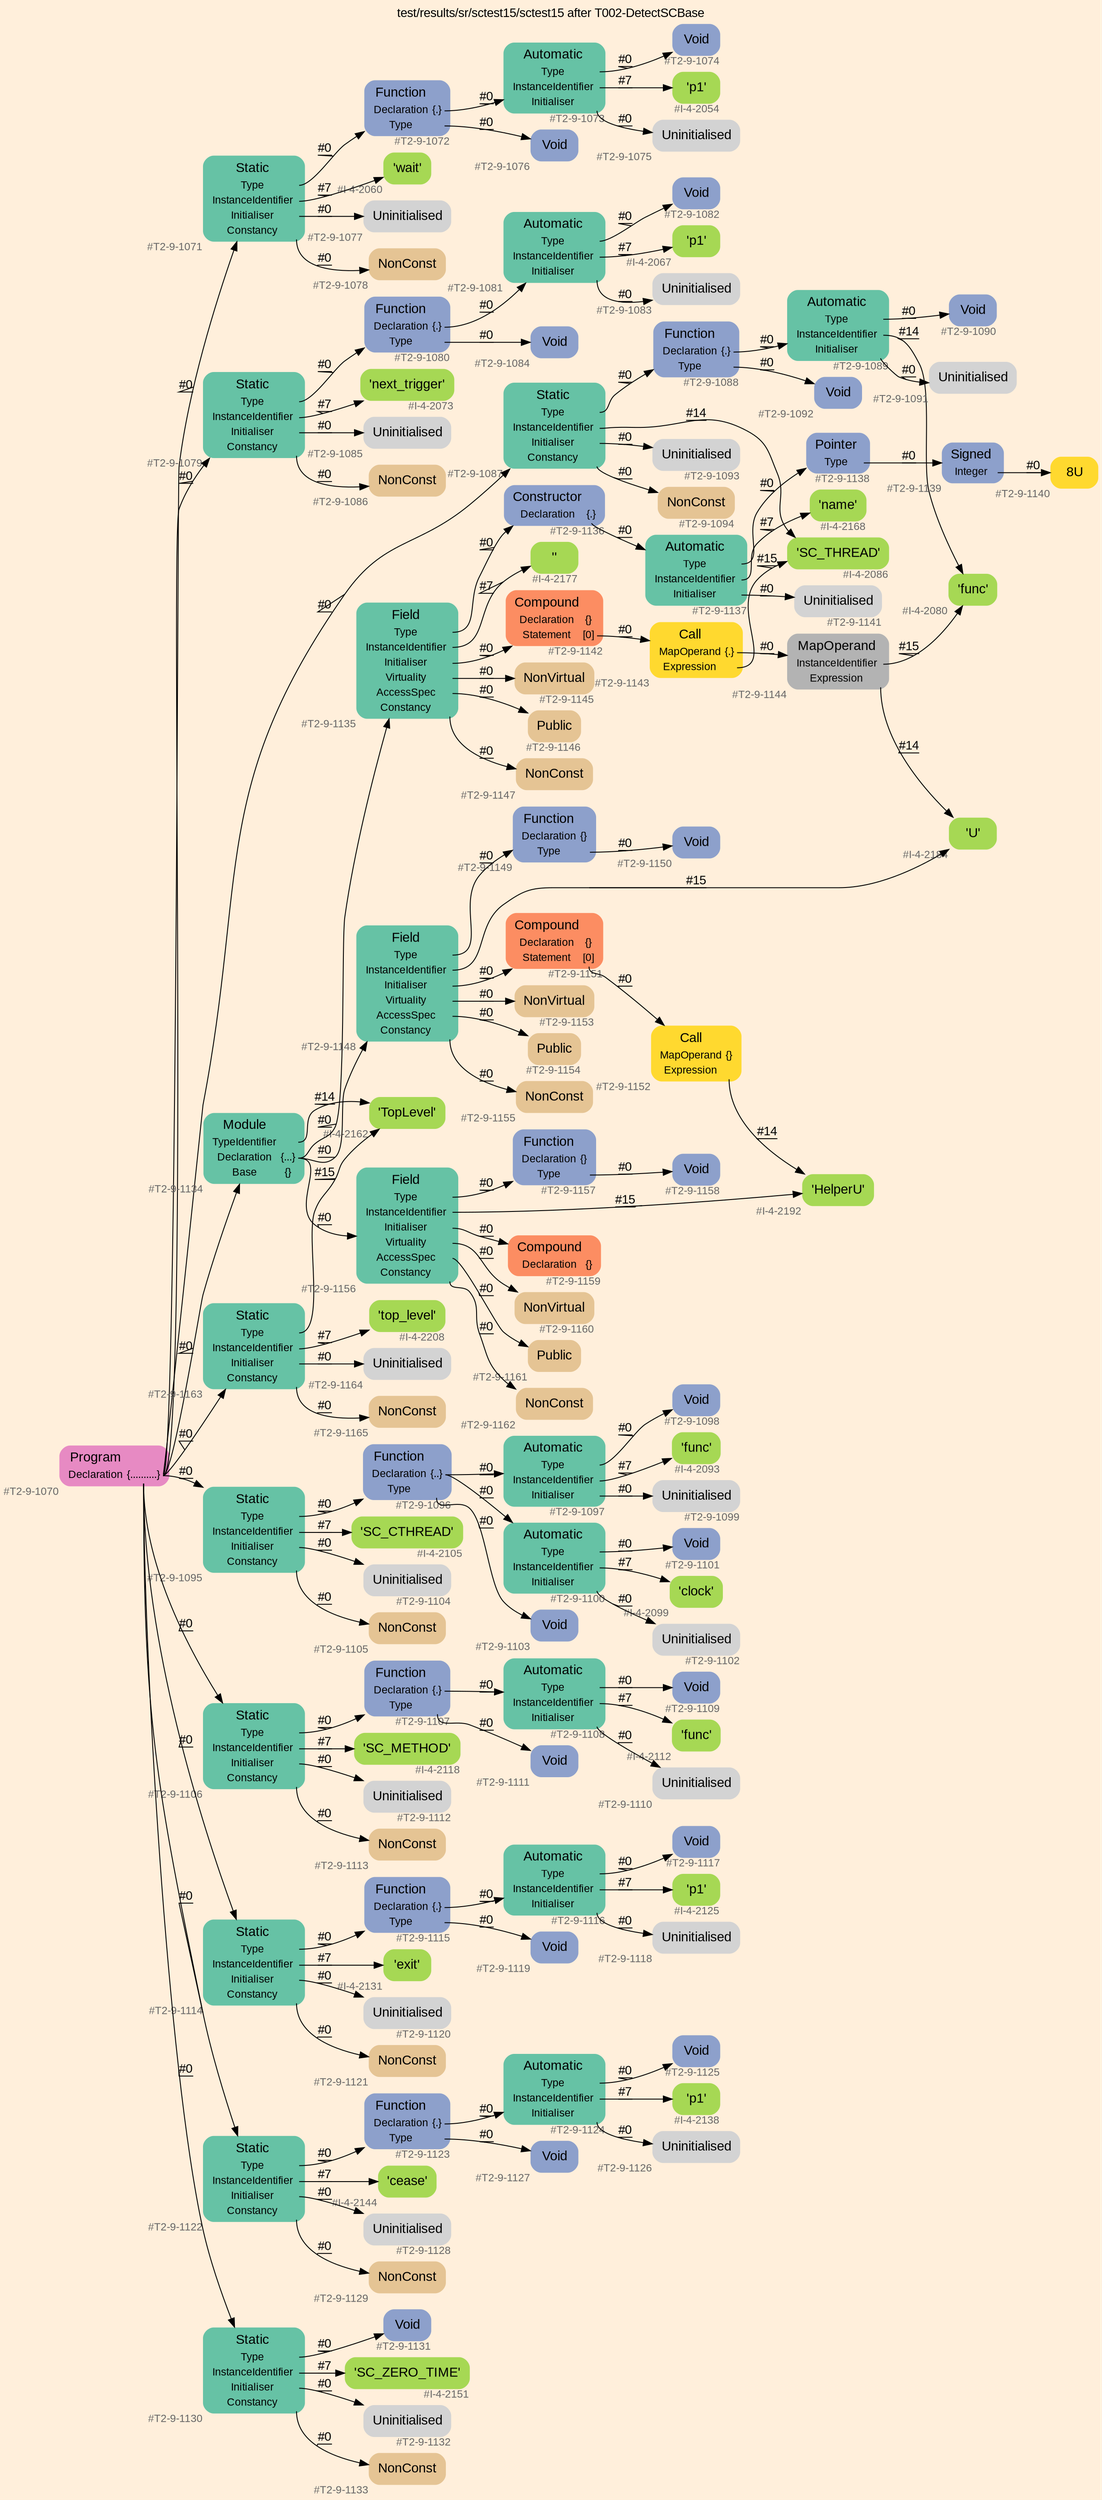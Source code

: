 digraph "test/results/sr/sctest15/sctest15 after T002-DetectSCBase" {
label = "test/results/sr/sctest15/sctest15 after T002-DetectSCBase"
labelloc = t
graph [
    rankdir = "LR"
    ranksep = 0.3
    bgcolor = antiquewhite1
    color = black
    fontcolor = black
    fontname = "Arial"
];
node [
    fontname = "Arial"
];
edge [
    fontname = "Arial"
];

// -------------------- node figure --------------------
// -------- block #T2-9-1070 ----------
"#T2-9-1070" [
    fillcolor = "/set28/4"
    xlabel = "#T2-9-1070"
    fontsize = "12"
    fontcolor = grey40
    shape = "plaintext"
    label = <<TABLE BORDER="0" CELLBORDER="0" CELLSPACING="0">
     <TR><TD><FONT COLOR="black" POINT-SIZE="15">Program</FONT></TD></TR>
     <TR><TD><FONT COLOR="black" POINT-SIZE="12">Declaration</FONT></TD><TD PORT="port0"><FONT COLOR="black" POINT-SIZE="12">{..........}</FONT></TD></TR>
    </TABLE>>
    style = "rounded,filled"
];

// -------- block #T2-9-1071 ----------
"#T2-9-1071" [
    fillcolor = "/set28/1"
    xlabel = "#T2-9-1071"
    fontsize = "12"
    fontcolor = grey40
    shape = "plaintext"
    label = <<TABLE BORDER="0" CELLBORDER="0" CELLSPACING="0">
     <TR><TD><FONT COLOR="black" POINT-SIZE="15">Static</FONT></TD></TR>
     <TR><TD><FONT COLOR="black" POINT-SIZE="12">Type</FONT></TD><TD PORT="port0"></TD></TR>
     <TR><TD><FONT COLOR="black" POINT-SIZE="12">InstanceIdentifier</FONT></TD><TD PORT="port1"></TD></TR>
     <TR><TD><FONT COLOR="black" POINT-SIZE="12">Initialiser</FONT></TD><TD PORT="port2"></TD></TR>
     <TR><TD><FONT COLOR="black" POINT-SIZE="12">Constancy</FONT></TD><TD PORT="port3"></TD></TR>
    </TABLE>>
    style = "rounded,filled"
];

// -------- block #T2-9-1072 ----------
"#T2-9-1072" [
    fillcolor = "/set28/3"
    xlabel = "#T2-9-1072"
    fontsize = "12"
    fontcolor = grey40
    shape = "plaintext"
    label = <<TABLE BORDER="0" CELLBORDER="0" CELLSPACING="0">
     <TR><TD><FONT COLOR="black" POINT-SIZE="15">Function</FONT></TD></TR>
     <TR><TD><FONT COLOR="black" POINT-SIZE="12">Declaration</FONT></TD><TD PORT="port0"><FONT COLOR="black" POINT-SIZE="12">{.}</FONT></TD></TR>
     <TR><TD><FONT COLOR="black" POINT-SIZE="12">Type</FONT></TD><TD PORT="port1"></TD></TR>
    </TABLE>>
    style = "rounded,filled"
];

// -------- block #T2-9-1073 ----------
"#T2-9-1073" [
    fillcolor = "/set28/1"
    xlabel = "#T2-9-1073"
    fontsize = "12"
    fontcolor = grey40
    shape = "plaintext"
    label = <<TABLE BORDER="0" CELLBORDER="0" CELLSPACING="0">
     <TR><TD><FONT COLOR="black" POINT-SIZE="15">Automatic</FONT></TD></TR>
     <TR><TD><FONT COLOR="black" POINT-SIZE="12">Type</FONT></TD><TD PORT="port0"></TD></TR>
     <TR><TD><FONT COLOR="black" POINT-SIZE="12">InstanceIdentifier</FONT></TD><TD PORT="port1"></TD></TR>
     <TR><TD><FONT COLOR="black" POINT-SIZE="12">Initialiser</FONT></TD><TD PORT="port2"></TD></TR>
    </TABLE>>
    style = "rounded,filled"
];

// -------- block #T2-9-1074 ----------
"#T2-9-1074" [
    fillcolor = "/set28/3"
    xlabel = "#T2-9-1074"
    fontsize = "12"
    fontcolor = grey40
    shape = "plaintext"
    label = <<TABLE BORDER="0" CELLBORDER="0" CELLSPACING="0">
     <TR><TD><FONT COLOR="black" POINT-SIZE="15">Void</FONT></TD></TR>
    </TABLE>>
    style = "rounded,filled"
];

// -------- block #I-4-2054 ----------
"#I-4-2054" [
    fillcolor = "/set28/5"
    xlabel = "#I-4-2054"
    fontsize = "12"
    fontcolor = grey40
    shape = "plaintext"
    label = <<TABLE BORDER="0" CELLBORDER="0" CELLSPACING="0">
     <TR><TD><FONT COLOR="black" POINT-SIZE="15">'p1'</FONT></TD></TR>
    </TABLE>>
    style = "rounded,filled"
];

// -------- block #T2-9-1075 ----------
"#T2-9-1075" [
    xlabel = "#T2-9-1075"
    fontsize = "12"
    fontcolor = grey40
    shape = "plaintext"
    label = <<TABLE BORDER="0" CELLBORDER="0" CELLSPACING="0">
     <TR><TD><FONT COLOR="black" POINT-SIZE="15">Uninitialised</FONT></TD></TR>
    </TABLE>>
    style = "rounded,filled"
];

// -------- block #T2-9-1076 ----------
"#T2-9-1076" [
    fillcolor = "/set28/3"
    xlabel = "#T2-9-1076"
    fontsize = "12"
    fontcolor = grey40
    shape = "plaintext"
    label = <<TABLE BORDER="0" CELLBORDER="0" CELLSPACING="0">
     <TR><TD><FONT COLOR="black" POINT-SIZE="15">Void</FONT></TD></TR>
    </TABLE>>
    style = "rounded,filled"
];

// -------- block #I-4-2060 ----------
"#I-4-2060" [
    fillcolor = "/set28/5"
    xlabel = "#I-4-2060"
    fontsize = "12"
    fontcolor = grey40
    shape = "plaintext"
    label = <<TABLE BORDER="0" CELLBORDER="0" CELLSPACING="0">
     <TR><TD><FONT COLOR="black" POINT-SIZE="15">'wait'</FONT></TD></TR>
    </TABLE>>
    style = "rounded,filled"
];

// -------- block #T2-9-1077 ----------
"#T2-9-1077" [
    xlabel = "#T2-9-1077"
    fontsize = "12"
    fontcolor = grey40
    shape = "plaintext"
    label = <<TABLE BORDER="0" CELLBORDER="0" CELLSPACING="0">
     <TR><TD><FONT COLOR="black" POINT-SIZE="15">Uninitialised</FONT></TD></TR>
    </TABLE>>
    style = "rounded,filled"
];

// -------- block #T2-9-1078 ----------
"#T2-9-1078" [
    fillcolor = "/set28/7"
    xlabel = "#T2-9-1078"
    fontsize = "12"
    fontcolor = grey40
    shape = "plaintext"
    label = <<TABLE BORDER="0" CELLBORDER="0" CELLSPACING="0">
     <TR><TD><FONT COLOR="black" POINT-SIZE="15">NonConst</FONT></TD></TR>
    </TABLE>>
    style = "rounded,filled"
];

// -------- block #T2-9-1079 ----------
"#T2-9-1079" [
    fillcolor = "/set28/1"
    xlabel = "#T2-9-1079"
    fontsize = "12"
    fontcolor = grey40
    shape = "plaintext"
    label = <<TABLE BORDER="0" CELLBORDER="0" CELLSPACING="0">
     <TR><TD><FONT COLOR="black" POINT-SIZE="15">Static</FONT></TD></TR>
     <TR><TD><FONT COLOR="black" POINT-SIZE="12">Type</FONT></TD><TD PORT="port0"></TD></TR>
     <TR><TD><FONT COLOR="black" POINT-SIZE="12">InstanceIdentifier</FONT></TD><TD PORT="port1"></TD></TR>
     <TR><TD><FONT COLOR="black" POINT-SIZE="12">Initialiser</FONT></TD><TD PORT="port2"></TD></TR>
     <TR><TD><FONT COLOR="black" POINT-SIZE="12">Constancy</FONT></TD><TD PORT="port3"></TD></TR>
    </TABLE>>
    style = "rounded,filled"
];

// -------- block #T2-9-1080 ----------
"#T2-9-1080" [
    fillcolor = "/set28/3"
    xlabel = "#T2-9-1080"
    fontsize = "12"
    fontcolor = grey40
    shape = "plaintext"
    label = <<TABLE BORDER="0" CELLBORDER="0" CELLSPACING="0">
     <TR><TD><FONT COLOR="black" POINT-SIZE="15">Function</FONT></TD></TR>
     <TR><TD><FONT COLOR="black" POINT-SIZE="12">Declaration</FONT></TD><TD PORT="port0"><FONT COLOR="black" POINT-SIZE="12">{.}</FONT></TD></TR>
     <TR><TD><FONT COLOR="black" POINT-SIZE="12">Type</FONT></TD><TD PORT="port1"></TD></TR>
    </TABLE>>
    style = "rounded,filled"
];

// -------- block #T2-9-1081 ----------
"#T2-9-1081" [
    fillcolor = "/set28/1"
    xlabel = "#T2-9-1081"
    fontsize = "12"
    fontcolor = grey40
    shape = "plaintext"
    label = <<TABLE BORDER="0" CELLBORDER="0" CELLSPACING="0">
     <TR><TD><FONT COLOR="black" POINT-SIZE="15">Automatic</FONT></TD></TR>
     <TR><TD><FONT COLOR="black" POINT-SIZE="12">Type</FONT></TD><TD PORT="port0"></TD></TR>
     <TR><TD><FONT COLOR="black" POINT-SIZE="12">InstanceIdentifier</FONT></TD><TD PORT="port1"></TD></TR>
     <TR><TD><FONT COLOR="black" POINT-SIZE="12">Initialiser</FONT></TD><TD PORT="port2"></TD></TR>
    </TABLE>>
    style = "rounded,filled"
];

// -------- block #T2-9-1082 ----------
"#T2-9-1082" [
    fillcolor = "/set28/3"
    xlabel = "#T2-9-1082"
    fontsize = "12"
    fontcolor = grey40
    shape = "plaintext"
    label = <<TABLE BORDER="0" CELLBORDER="0" CELLSPACING="0">
     <TR><TD><FONT COLOR="black" POINT-SIZE="15">Void</FONT></TD></TR>
    </TABLE>>
    style = "rounded,filled"
];

// -------- block #I-4-2067 ----------
"#I-4-2067" [
    fillcolor = "/set28/5"
    xlabel = "#I-4-2067"
    fontsize = "12"
    fontcolor = grey40
    shape = "plaintext"
    label = <<TABLE BORDER="0" CELLBORDER="0" CELLSPACING="0">
     <TR><TD><FONT COLOR="black" POINT-SIZE="15">'p1'</FONT></TD></TR>
    </TABLE>>
    style = "rounded,filled"
];

// -------- block #T2-9-1083 ----------
"#T2-9-1083" [
    xlabel = "#T2-9-1083"
    fontsize = "12"
    fontcolor = grey40
    shape = "plaintext"
    label = <<TABLE BORDER="0" CELLBORDER="0" CELLSPACING="0">
     <TR><TD><FONT COLOR="black" POINT-SIZE="15">Uninitialised</FONT></TD></TR>
    </TABLE>>
    style = "rounded,filled"
];

// -------- block #T2-9-1084 ----------
"#T2-9-1084" [
    fillcolor = "/set28/3"
    xlabel = "#T2-9-1084"
    fontsize = "12"
    fontcolor = grey40
    shape = "plaintext"
    label = <<TABLE BORDER="0" CELLBORDER="0" CELLSPACING="0">
     <TR><TD><FONT COLOR="black" POINT-SIZE="15">Void</FONT></TD></TR>
    </TABLE>>
    style = "rounded,filled"
];

// -------- block #I-4-2073 ----------
"#I-4-2073" [
    fillcolor = "/set28/5"
    xlabel = "#I-4-2073"
    fontsize = "12"
    fontcolor = grey40
    shape = "plaintext"
    label = <<TABLE BORDER="0" CELLBORDER="0" CELLSPACING="0">
     <TR><TD><FONT COLOR="black" POINT-SIZE="15">'next_trigger'</FONT></TD></TR>
    </TABLE>>
    style = "rounded,filled"
];

// -------- block #T2-9-1085 ----------
"#T2-9-1085" [
    xlabel = "#T2-9-1085"
    fontsize = "12"
    fontcolor = grey40
    shape = "plaintext"
    label = <<TABLE BORDER="0" CELLBORDER="0" CELLSPACING="0">
     <TR><TD><FONT COLOR="black" POINT-SIZE="15">Uninitialised</FONT></TD></TR>
    </TABLE>>
    style = "rounded,filled"
];

// -------- block #T2-9-1086 ----------
"#T2-9-1086" [
    fillcolor = "/set28/7"
    xlabel = "#T2-9-1086"
    fontsize = "12"
    fontcolor = grey40
    shape = "plaintext"
    label = <<TABLE BORDER="0" CELLBORDER="0" CELLSPACING="0">
     <TR><TD><FONT COLOR="black" POINT-SIZE="15">NonConst</FONT></TD></TR>
    </TABLE>>
    style = "rounded,filled"
];

// -------- block #T2-9-1087 ----------
"#T2-9-1087" [
    fillcolor = "/set28/1"
    xlabel = "#T2-9-1087"
    fontsize = "12"
    fontcolor = grey40
    shape = "plaintext"
    label = <<TABLE BORDER="0" CELLBORDER="0" CELLSPACING="0">
     <TR><TD><FONT COLOR="black" POINT-SIZE="15">Static</FONT></TD></TR>
     <TR><TD><FONT COLOR="black" POINT-SIZE="12">Type</FONT></TD><TD PORT="port0"></TD></TR>
     <TR><TD><FONT COLOR="black" POINT-SIZE="12">InstanceIdentifier</FONT></TD><TD PORT="port1"></TD></TR>
     <TR><TD><FONT COLOR="black" POINT-SIZE="12">Initialiser</FONT></TD><TD PORT="port2"></TD></TR>
     <TR><TD><FONT COLOR="black" POINT-SIZE="12">Constancy</FONT></TD><TD PORT="port3"></TD></TR>
    </TABLE>>
    style = "rounded,filled"
];

// -------- block #T2-9-1088 ----------
"#T2-9-1088" [
    fillcolor = "/set28/3"
    xlabel = "#T2-9-1088"
    fontsize = "12"
    fontcolor = grey40
    shape = "plaintext"
    label = <<TABLE BORDER="0" CELLBORDER="0" CELLSPACING="0">
     <TR><TD><FONT COLOR="black" POINT-SIZE="15">Function</FONT></TD></TR>
     <TR><TD><FONT COLOR="black" POINT-SIZE="12">Declaration</FONT></TD><TD PORT="port0"><FONT COLOR="black" POINT-SIZE="12">{.}</FONT></TD></TR>
     <TR><TD><FONT COLOR="black" POINT-SIZE="12">Type</FONT></TD><TD PORT="port1"></TD></TR>
    </TABLE>>
    style = "rounded,filled"
];

// -------- block #T2-9-1089 ----------
"#T2-9-1089" [
    fillcolor = "/set28/1"
    xlabel = "#T2-9-1089"
    fontsize = "12"
    fontcolor = grey40
    shape = "plaintext"
    label = <<TABLE BORDER="0" CELLBORDER="0" CELLSPACING="0">
     <TR><TD><FONT COLOR="black" POINT-SIZE="15">Automatic</FONT></TD></TR>
     <TR><TD><FONT COLOR="black" POINT-SIZE="12">Type</FONT></TD><TD PORT="port0"></TD></TR>
     <TR><TD><FONT COLOR="black" POINT-SIZE="12">InstanceIdentifier</FONT></TD><TD PORT="port1"></TD></TR>
     <TR><TD><FONT COLOR="black" POINT-SIZE="12">Initialiser</FONT></TD><TD PORT="port2"></TD></TR>
    </TABLE>>
    style = "rounded,filled"
];

// -------- block #T2-9-1090 ----------
"#T2-9-1090" [
    fillcolor = "/set28/3"
    xlabel = "#T2-9-1090"
    fontsize = "12"
    fontcolor = grey40
    shape = "plaintext"
    label = <<TABLE BORDER="0" CELLBORDER="0" CELLSPACING="0">
     <TR><TD><FONT COLOR="black" POINT-SIZE="15">Void</FONT></TD></TR>
    </TABLE>>
    style = "rounded,filled"
];

// -------- block #I-4-2080 ----------
"#I-4-2080" [
    fillcolor = "/set28/5"
    xlabel = "#I-4-2080"
    fontsize = "12"
    fontcolor = grey40
    shape = "plaintext"
    label = <<TABLE BORDER="0" CELLBORDER="0" CELLSPACING="0">
     <TR><TD><FONT COLOR="black" POINT-SIZE="15">'func'</FONT></TD></TR>
    </TABLE>>
    style = "rounded,filled"
];

// -------- block #T2-9-1091 ----------
"#T2-9-1091" [
    xlabel = "#T2-9-1091"
    fontsize = "12"
    fontcolor = grey40
    shape = "plaintext"
    label = <<TABLE BORDER="0" CELLBORDER="0" CELLSPACING="0">
     <TR><TD><FONT COLOR="black" POINT-SIZE="15">Uninitialised</FONT></TD></TR>
    </TABLE>>
    style = "rounded,filled"
];

// -------- block #T2-9-1092 ----------
"#T2-9-1092" [
    fillcolor = "/set28/3"
    xlabel = "#T2-9-1092"
    fontsize = "12"
    fontcolor = grey40
    shape = "plaintext"
    label = <<TABLE BORDER="0" CELLBORDER="0" CELLSPACING="0">
     <TR><TD><FONT COLOR="black" POINT-SIZE="15">Void</FONT></TD></TR>
    </TABLE>>
    style = "rounded,filled"
];

// -------- block #I-4-2086 ----------
"#I-4-2086" [
    fillcolor = "/set28/5"
    xlabel = "#I-4-2086"
    fontsize = "12"
    fontcolor = grey40
    shape = "plaintext"
    label = <<TABLE BORDER="0" CELLBORDER="0" CELLSPACING="0">
     <TR><TD><FONT COLOR="black" POINT-SIZE="15">'SC_THREAD'</FONT></TD></TR>
    </TABLE>>
    style = "rounded,filled"
];

// -------- block #T2-9-1093 ----------
"#T2-9-1093" [
    xlabel = "#T2-9-1093"
    fontsize = "12"
    fontcolor = grey40
    shape = "plaintext"
    label = <<TABLE BORDER="0" CELLBORDER="0" CELLSPACING="0">
     <TR><TD><FONT COLOR="black" POINT-SIZE="15">Uninitialised</FONT></TD></TR>
    </TABLE>>
    style = "rounded,filled"
];

// -------- block #T2-9-1094 ----------
"#T2-9-1094" [
    fillcolor = "/set28/7"
    xlabel = "#T2-9-1094"
    fontsize = "12"
    fontcolor = grey40
    shape = "plaintext"
    label = <<TABLE BORDER="0" CELLBORDER="0" CELLSPACING="0">
     <TR><TD><FONT COLOR="black" POINT-SIZE="15">NonConst</FONT></TD></TR>
    </TABLE>>
    style = "rounded,filled"
];

// -------- block #T2-9-1095 ----------
"#T2-9-1095" [
    fillcolor = "/set28/1"
    xlabel = "#T2-9-1095"
    fontsize = "12"
    fontcolor = grey40
    shape = "plaintext"
    label = <<TABLE BORDER="0" CELLBORDER="0" CELLSPACING="0">
     <TR><TD><FONT COLOR="black" POINT-SIZE="15">Static</FONT></TD></TR>
     <TR><TD><FONT COLOR="black" POINT-SIZE="12">Type</FONT></TD><TD PORT="port0"></TD></TR>
     <TR><TD><FONT COLOR="black" POINT-SIZE="12">InstanceIdentifier</FONT></TD><TD PORT="port1"></TD></TR>
     <TR><TD><FONT COLOR="black" POINT-SIZE="12">Initialiser</FONT></TD><TD PORT="port2"></TD></TR>
     <TR><TD><FONT COLOR="black" POINT-SIZE="12">Constancy</FONT></TD><TD PORT="port3"></TD></TR>
    </TABLE>>
    style = "rounded,filled"
];

// -------- block #T2-9-1096 ----------
"#T2-9-1096" [
    fillcolor = "/set28/3"
    xlabel = "#T2-9-1096"
    fontsize = "12"
    fontcolor = grey40
    shape = "plaintext"
    label = <<TABLE BORDER="0" CELLBORDER="0" CELLSPACING="0">
     <TR><TD><FONT COLOR="black" POINT-SIZE="15">Function</FONT></TD></TR>
     <TR><TD><FONT COLOR="black" POINT-SIZE="12">Declaration</FONT></TD><TD PORT="port0"><FONT COLOR="black" POINT-SIZE="12">{..}</FONT></TD></TR>
     <TR><TD><FONT COLOR="black" POINT-SIZE="12">Type</FONT></TD><TD PORT="port1"></TD></TR>
    </TABLE>>
    style = "rounded,filled"
];

// -------- block #T2-9-1097 ----------
"#T2-9-1097" [
    fillcolor = "/set28/1"
    xlabel = "#T2-9-1097"
    fontsize = "12"
    fontcolor = grey40
    shape = "plaintext"
    label = <<TABLE BORDER="0" CELLBORDER="0" CELLSPACING="0">
     <TR><TD><FONT COLOR="black" POINT-SIZE="15">Automatic</FONT></TD></TR>
     <TR><TD><FONT COLOR="black" POINT-SIZE="12">Type</FONT></TD><TD PORT="port0"></TD></TR>
     <TR><TD><FONT COLOR="black" POINT-SIZE="12">InstanceIdentifier</FONT></TD><TD PORT="port1"></TD></TR>
     <TR><TD><FONT COLOR="black" POINT-SIZE="12">Initialiser</FONT></TD><TD PORT="port2"></TD></TR>
    </TABLE>>
    style = "rounded,filled"
];

// -------- block #T2-9-1098 ----------
"#T2-9-1098" [
    fillcolor = "/set28/3"
    xlabel = "#T2-9-1098"
    fontsize = "12"
    fontcolor = grey40
    shape = "plaintext"
    label = <<TABLE BORDER="0" CELLBORDER="0" CELLSPACING="0">
     <TR><TD><FONT COLOR="black" POINT-SIZE="15">Void</FONT></TD></TR>
    </TABLE>>
    style = "rounded,filled"
];

// -------- block #I-4-2093 ----------
"#I-4-2093" [
    fillcolor = "/set28/5"
    xlabel = "#I-4-2093"
    fontsize = "12"
    fontcolor = grey40
    shape = "plaintext"
    label = <<TABLE BORDER="0" CELLBORDER="0" CELLSPACING="0">
     <TR><TD><FONT COLOR="black" POINT-SIZE="15">'func'</FONT></TD></TR>
    </TABLE>>
    style = "rounded,filled"
];

// -------- block #T2-9-1099 ----------
"#T2-9-1099" [
    xlabel = "#T2-9-1099"
    fontsize = "12"
    fontcolor = grey40
    shape = "plaintext"
    label = <<TABLE BORDER="0" CELLBORDER="0" CELLSPACING="0">
     <TR><TD><FONT COLOR="black" POINT-SIZE="15">Uninitialised</FONT></TD></TR>
    </TABLE>>
    style = "rounded,filled"
];

// -------- block #T2-9-1100 ----------
"#T2-9-1100" [
    fillcolor = "/set28/1"
    xlabel = "#T2-9-1100"
    fontsize = "12"
    fontcolor = grey40
    shape = "plaintext"
    label = <<TABLE BORDER="0" CELLBORDER="0" CELLSPACING="0">
     <TR><TD><FONT COLOR="black" POINT-SIZE="15">Automatic</FONT></TD></TR>
     <TR><TD><FONT COLOR="black" POINT-SIZE="12">Type</FONT></TD><TD PORT="port0"></TD></TR>
     <TR><TD><FONT COLOR="black" POINT-SIZE="12">InstanceIdentifier</FONT></TD><TD PORT="port1"></TD></TR>
     <TR><TD><FONT COLOR="black" POINT-SIZE="12">Initialiser</FONT></TD><TD PORT="port2"></TD></TR>
    </TABLE>>
    style = "rounded,filled"
];

// -------- block #T2-9-1101 ----------
"#T2-9-1101" [
    fillcolor = "/set28/3"
    xlabel = "#T2-9-1101"
    fontsize = "12"
    fontcolor = grey40
    shape = "plaintext"
    label = <<TABLE BORDER="0" CELLBORDER="0" CELLSPACING="0">
     <TR><TD><FONT COLOR="black" POINT-SIZE="15">Void</FONT></TD></TR>
    </TABLE>>
    style = "rounded,filled"
];

// -------- block #I-4-2099 ----------
"#I-4-2099" [
    fillcolor = "/set28/5"
    xlabel = "#I-4-2099"
    fontsize = "12"
    fontcolor = grey40
    shape = "plaintext"
    label = <<TABLE BORDER="0" CELLBORDER="0" CELLSPACING="0">
     <TR><TD><FONT COLOR="black" POINT-SIZE="15">'clock'</FONT></TD></TR>
    </TABLE>>
    style = "rounded,filled"
];

// -------- block #T2-9-1102 ----------
"#T2-9-1102" [
    xlabel = "#T2-9-1102"
    fontsize = "12"
    fontcolor = grey40
    shape = "plaintext"
    label = <<TABLE BORDER="0" CELLBORDER="0" CELLSPACING="0">
     <TR><TD><FONT COLOR="black" POINT-SIZE="15">Uninitialised</FONT></TD></TR>
    </TABLE>>
    style = "rounded,filled"
];

// -------- block #T2-9-1103 ----------
"#T2-9-1103" [
    fillcolor = "/set28/3"
    xlabel = "#T2-9-1103"
    fontsize = "12"
    fontcolor = grey40
    shape = "plaintext"
    label = <<TABLE BORDER="0" CELLBORDER="0" CELLSPACING="0">
     <TR><TD><FONT COLOR="black" POINT-SIZE="15">Void</FONT></TD></TR>
    </TABLE>>
    style = "rounded,filled"
];

// -------- block #I-4-2105 ----------
"#I-4-2105" [
    fillcolor = "/set28/5"
    xlabel = "#I-4-2105"
    fontsize = "12"
    fontcolor = grey40
    shape = "plaintext"
    label = <<TABLE BORDER="0" CELLBORDER="0" CELLSPACING="0">
     <TR><TD><FONT COLOR="black" POINT-SIZE="15">'SC_CTHREAD'</FONT></TD></TR>
    </TABLE>>
    style = "rounded,filled"
];

// -------- block #T2-9-1104 ----------
"#T2-9-1104" [
    xlabel = "#T2-9-1104"
    fontsize = "12"
    fontcolor = grey40
    shape = "plaintext"
    label = <<TABLE BORDER="0" CELLBORDER="0" CELLSPACING="0">
     <TR><TD><FONT COLOR="black" POINT-SIZE="15">Uninitialised</FONT></TD></TR>
    </TABLE>>
    style = "rounded,filled"
];

// -------- block #T2-9-1105 ----------
"#T2-9-1105" [
    fillcolor = "/set28/7"
    xlabel = "#T2-9-1105"
    fontsize = "12"
    fontcolor = grey40
    shape = "plaintext"
    label = <<TABLE BORDER="0" CELLBORDER="0" CELLSPACING="0">
     <TR><TD><FONT COLOR="black" POINT-SIZE="15">NonConst</FONT></TD></TR>
    </TABLE>>
    style = "rounded,filled"
];

// -------- block #T2-9-1106 ----------
"#T2-9-1106" [
    fillcolor = "/set28/1"
    xlabel = "#T2-9-1106"
    fontsize = "12"
    fontcolor = grey40
    shape = "plaintext"
    label = <<TABLE BORDER="0" CELLBORDER="0" CELLSPACING="0">
     <TR><TD><FONT COLOR="black" POINT-SIZE="15">Static</FONT></TD></TR>
     <TR><TD><FONT COLOR="black" POINT-SIZE="12">Type</FONT></TD><TD PORT="port0"></TD></TR>
     <TR><TD><FONT COLOR="black" POINT-SIZE="12">InstanceIdentifier</FONT></TD><TD PORT="port1"></TD></TR>
     <TR><TD><FONT COLOR="black" POINT-SIZE="12">Initialiser</FONT></TD><TD PORT="port2"></TD></TR>
     <TR><TD><FONT COLOR="black" POINT-SIZE="12">Constancy</FONT></TD><TD PORT="port3"></TD></TR>
    </TABLE>>
    style = "rounded,filled"
];

// -------- block #T2-9-1107 ----------
"#T2-9-1107" [
    fillcolor = "/set28/3"
    xlabel = "#T2-9-1107"
    fontsize = "12"
    fontcolor = grey40
    shape = "plaintext"
    label = <<TABLE BORDER="0" CELLBORDER="0" CELLSPACING="0">
     <TR><TD><FONT COLOR="black" POINT-SIZE="15">Function</FONT></TD></TR>
     <TR><TD><FONT COLOR="black" POINT-SIZE="12">Declaration</FONT></TD><TD PORT="port0"><FONT COLOR="black" POINT-SIZE="12">{.}</FONT></TD></TR>
     <TR><TD><FONT COLOR="black" POINT-SIZE="12">Type</FONT></TD><TD PORT="port1"></TD></TR>
    </TABLE>>
    style = "rounded,filled"
];

// -------- block #T2-9-1108 ----------
"#T2-9-1108" [
    fillcolor = "/set28/1"
    xlabel = "#T2-9-1108"
    fontsize = "12"
    fontcolor = grey40
    shape = "plaintext"
    label = <<TABLE BORDER="0" CELLBORDER="0" CELLSPACING="0">
     <TR><TD><FONT COLOR="black" POINT-SIZE="15">Automatic</FONT></TD></TR>
     <TR><TD><FONT COLOR="black" POINT-SIZE="12">Type</FONT></TD><TD PORT="port0"></TD></TR>
     <TR><TD><FONT COLOR="black" POINT-SIZE="12">InstanceIdentifier</FONT></TD><TD PORT="port1"></TD></TR>
     <TR><TD><FONT COLOR="black" POINT-SIZE="12">Initialiser</FONT></TD><TD PORT="port2"></TD></TR>
    </TABLE>>
    style = "rounded,filled"
];

// -------- block #T2-9-1109 ----------
"#T2-9-1109" [
    fillcolor = "/set28/3"
    xlabel = "#T2-9-1109"
    fontsize = "12"
    fontcolor = grey40
    shape = "plaintext"
    label = <<TABLE BORDER="0" CELLBORDER="0" CELLSPACING="0">
     <TR><TD><FONT COLOR="black" POINT-SIZE="15">Void</FONT></TD></TR>
    </TABLE>>
    style = "rounded,filled"
];

// -------- block #I-4-2112 ----------
"#I-4-2112" [
    fillcolor = "/set28/5"
    xlabel = "#I-4-2112"
    fontsize = "12"
    fontcolor = grey40
    shape = "plaintext"
    label = <<TABLE BORDER="0" CELLBORDER="0" CELLSPACING="0">
     <TR><TD><FONT COLOR="black" POINT-SIZE="15">'func'</FONT></TD></TR>
    </TABLE>>
    style = "rounded,filled"
];

// -------- block #T2-9-1110 ----------
"#T2-9-1110" [
    xlabel = "#T2-9-1110"
    fontsize = "12"
    fontcolor = grey40
    shape = "plaintext"
    label = <<TABLE BORDER="0" CELLBORDER="0" CELLSPACING="0">
     <TR><TD><FONT COLOR="black" POINT-SIZE="15">Uninitialised</FONT></TD></TR>
    </TABLE>>
    style = "rounded,filled"
];

// -------- block #T2-9-1111 ----------
"#T2-9-1111" [
    fillcolor = "/set28/3"
    xlabel = "#T2-9-1111"
    fontsize = "12"
    fontcolor = grey40
    shape = "plaintext"
    label = <<TABLE BORDER="0" CELLBORDER="0" CELLSPACING="0">
     <TR><TD><FONT COLOR="black" POINT-SIZE="15">Void</FONT></TD></TR>
    </TABLE>>
    style = "rounded,filled"
];

// -------- block #I-4-2118 ----------
"#I-4-2118" [
    fillcolor = "/set28/5"
    xlabel = "#I-4-2118"
    fontsize = "12"
    fontcolor = grey40
    shape = "plaintext"
    label = <<TABLE BORDER="0" CELLBORDER="0" CELLSPACING="0">
     <TR><TD><FONT COLOR="black" POINT-SIZE="15">'SC_METHOD'</FONT></TD></TR>
    </TABLE>>
    style = "rounded,filled"
];

// -------- block #T2-9-1112 ----------
"#T2-9-1112" [
    xlabel = "#T2-9-1112"
    fontsize = "12"
    fontcolor = grey40
    shape = "plaintext"
    label = <<TABLE BORDER="0" CELLBORDER="0" CELLSPACING="0">
     <TR><TD><FONT COLOR="black" POINT-SIZE="15">Uninitialised</FONT></TD></TR>
    </TABLE>>
    style = "rounded,filled"
];

// -------- block #T2-9-1113 ----------
"#T2-9-1113" [
    fillcolor = "/set28/7"
    xlabel = "#T2-9-1113"
    fontsize = "12"
    fontcolor = grey40
    shape = "plaintext"
    label = <<TABLE BORDER="0" CELLBORDER="0" CELLSPACING="0">
     <TR><TD><FONT COLOR="black" POINT-SIZE="15">NonConst</FONT></TD></TR>
    </TABLE>>
    style = "rounded,filled"
];

// -------- block #T2-9-1114 ----------
"#T2-9-1114" [
    fillcolor = "/set28/1"
    xlabel = "#T2-9-1114"
    fontsize = "12"
    fontcolor = grey40
    shape = "plaintext"
    label = <<TABLE BORDER="0" CELLBORDER="0" CELLSPACING="0">
     <TR><TD><FONT COLOR="black" POINT-SIZE="15">Static</FONT></TD></TR>
     <TR><TD><FONT COLOR="black" POINT-SIZE="12">Type</FONT></TD><TD PORT="port0"></TD></TR>
     <TR><TD><FONT COLOR="black" POINT-SIZE="12">InstanceIdentifier</FONT></TD><TD PORT="port1"></TD></TR>
     <TR><TD><FONT COLOR="black" POINT-SIZE="12">Initialiser</FONT></TD><TD PORT="port2"></TD></TR>
     <TR><TD><FONT COLOR="black" POINT-SIZE="12">Constancy</FONT></TD><TD PORT="port3"></TD></TR>
    </TABLE>>
    style = "rounded,filled"
];

// -------- block #T2-9-1115 ----------
"#T2-9-1115" [
    fillcolor = "/set28/3"
    xlabel = "#T2-9-1115"
    fontsize = "12"
    fontcolor = grey40
    shape = "plaintext"
    label = <<TABLE BORDER="0" CELLBORDER="0" CELLSPACING="0">
     <TR><TD><FONT COLOR="black" POINT-SIZE="15">Function</FONT></TD></TR>
     <TR><TD><FONT COLOR="black" POINT-SIZE="12">Declaration</FONT></TD><TD PORT="port0"><FONT COLOR="black" POINT-SIZE="12">{.}</FONT></TD></TR>
     <TR><TD><FONT COLOR="black" POINT-SIZE="12">Type</FONT></TD><TD PORT="port1"></TD></TR>
    </TABLE>>
    style = "rounded,filled"
];

// -------- block #T2-9-1116 ----------
"#T2-9-1116" [
    fillcolor = "/set28/1"
    xlabel = "#T2-9-1116"
    fontsize = "12"
    fontcolor = grey40
    shape = "plaintext"
    label = <<TABLE BORDER="0" CELLBORDER="0" CELLSPACING="0">
     <TR><TD><FONT COLOR="black" POINT-SIZE="15">Automatic</FONT></TD></TR>
     <TR><TD><FONT COLOR="black" POINT-SIZE="12">Type</FONT></TD><TD PORT="port0"></TD></TR>
     <TR><TD><FONT COLOR="black" POINT-SIZE="12">InstanceIdentifier</FONT></TD><TD PORT="port1"></TD></TR>
     <TR><TD><FONT COLOR="black" POINT-SIZE="12">Initialiser</FONT></TD><TD PORT="port2"></TD></TR>
    </TABLE>>
    style = "rounded,filled"
];

// -------- block #T2-9-1117 ----------
"#T2-9-1117" [
    fillcolor = "/set28/3"
    xlabel = "#T2-9-1117"
    fontsize = "12"
    fontcolor = grey40
    shape = "plaintext"
    label = <<TABLE BORDER="0" CELLBORDER="0" CELLSPACING="0">
     <TR><TD><FONT COLOR="black" POINT-SIZE="15">Void</FONT></TD></TR>
    </TABLE>>
    style = "rounded,filled"
];

// -------- block #I-4-2125 ----------
"#I-4-2125" [
    fillcolor = "/set28/5"
    xlabel = "#I-4-2125"
    fontsize = "12"
    fontcolor = grey40
    shape = "plaintext"
    label = <<TABLE BORDER="0" CELLBORDER="0" CELLSPACING="0">
     <TR><TD><FONT COLOR="black" POINT-SIZE="15">'p1'</FONT></TD></TR>
    </TABLE>>
    style = "rounded,filled"
];

// -------- block #T2-9-1118 ----------
"#T2-9-1118" [
    xlabel = "#T2-9-1118"
    fontsize = "12"
    fontcolor = grey40
    shape = "plaintext"
    label = <<TABLE BORDER="0" CELLBORDER="0" CELLSPACING="0">
     <TR><TD><FONT COLOR="black" POINT-SIZE="15">Uninitialised</FONT></TD></TR>
    </TABLE>>
    style = "rounded,filled"
];

// -------- block #T2-9-1119 ----------
"#T2-9-1119" [
    fillcolor = "/set28/3"
    xlabel = "#T2-9-1119"
    fontsize = "12"
    fontcolor = grey40
    shape = "plaintext"
    label = <<TABLE BORDER="0" CELLBORDER="0" CELLSPACING="0">
     <TR><TD><FONT COLOR="black" POINT-SIZE="15">Void</FONT></TD></TR>
    </TABLE>>
    style = "rounded,filled"
];

// -------- block #I-4-2131 ----------
"#I-4-2131" [
    fillcolor = "/set28/5"
    xlabel = "#I-4-2131"
    fontsize = "12"
    fontcolor = grey40
    shape = "plaintext"
    label = <<TABLE BORDER="0" CELLBORDER="0" CELLSPACING="0">
     <TR><TD><FONT COLOR="black" POINT-SIZE="15">'exit'</FONT></TD></TR>
    </TABLE>>
    style = "rounded,filled"
];

// -------- block #T2-9-1120 ----------
"#T2-9-1120" [
    xlabel = "#T2-9-1120"
    fontsize = "12"
    fontcolor = grey40
    shape = "plaintext"
    label = <<TABLE BORDER="0" CELLBORDER="0" CELLSPACING="0">
     <TR><TD><FONT COLOR="black" POINT-SIZE="15">Uninitialised</FONT></TD></TR>
    </TABLE>>
    style = "rounded,filled"
];

// -------- block #T2-9-1121 ----------
"#T2-9-1121" [
    fillcolor = "/set28/7"
    xlabel = "#T2-9-1121"
    fontsize = "12"
    fontcolor = grey40
    shape = "plaintext"
    label = <<TABLE BORDER="0" CELLBORDER="0" CELLSPACING="0">
     <TR><TD><FONT COLOR="black" POINT-SIZE="15">NonConst</FONT></TD></TR>
    </TABLE>>
    style = "rounded,filled"
];

// -------- block #T2-9-1122 ----------
"#T2-9-1122" [
    fillcolor = "/set28/1"
    xlabel = "#T2-9-1122"
    fontsize = "12"
    fontcolor = grey40
    shape = "plaintext"
    label = <<TABLE BORDER="0" CELLBORDER="0" CELLSPACING="0">
     <TR><TD><FONT COLOR="black" POINT-SIZE="15">Static</FONT></TD></TR>
     <TR><TD><FONT COLOR="black" POINT-SIZE="12">Type</FONT></TD><TD PORT="port0"></TD></TR>
     <TR><TD><FONT COLOR="black" POINT-SIZE="12">InstanceIdentifier</FONT></TD><TD PORT="port1"></TD></TR>
     <TR><TD><FONT COLOR="black" POINT-SIZE="12">Initialiser</FONT></TD><TD PORT="port2"></TD></TR>
     <TR><TD><FONT COLOR="black" POINT-SIZE="12">Constancy</FONT></TD><TD PORT="port3"></TD></TR>
    </TABLE>>
    style = "rounded,filled"
];

// -------- block #T2-9-1123 ----------
"#T2-9-1123" [
    fillcolor = "/set28/3"
    xlabel = "#T2-9-1123"
    fontsize = "12"
    fontcolor = grey40
    shape = "plaintext"
    label = <<TABLE BORDER="0" CELLBORDER="0" CELLSPACING="0">
     <TR><TD><FONT COLOR="black" POINT-SIZE="15">Function</FONT></TD></TR>
     <TR><TD><FONT COLOR="black" POINT-SIZE="12">Declaration</FONT></TD><TD PORT="port0"><FONT COLOR="black" POINT-SIZE="12">{.}</FONT></TD></TR>
     <TR><TD><FONT COLOR="black" POINT-SIZE="12">Type</FONT></TD><TD PORT="port1"></TD></TR>
    </TABLE>>
    style = "rounded,filled"
];

// -------- block #T2-9-1124 ----------
"#T2-9-1124" [
    fillcolor = "/set28/1"
    xlabel = "#T2-9-1124"
    fontsize = "12"
    fontcolor = grey40
    shape = "plaintext"
    label = <<TABLE BORDER="0" CELLBORDER="0" CELLSPACING="0">
     <TR><TD><FONT COLOR="black" POINT-SIZE="15">Automatic</FONT></TD></TR>
     <TR><TD><FONT COLOR="black" POINT-SIZE="12">Type</FONT></TD><TD PORT="port0"></TD></TR>
     <TR><TD><FONT COLOR="black" POINT-SIZE="12">InstanceIdentifier</FONT></TD><TD PORT="port1"></TD></TR>
     <TR><TD><FONT COLOR="black" POINT-SIZE="12">Initialiser</FONT></TD><TD PORT="port2"></TD></TR>
    </TABLE>>
    style = "rounded,filled"
];

// -------- block #T2-9-1125 ----------
"#T2-9-1125" [
    fillcolor = "/set28/3"
    xlabel = "#T2-9-1125"
    fontsize = "12"
    fontcolor = grey40
    shape = "plaintext"
    label = <<TABLE BORDER="0" CELLBORDER="0" CELLSPACING="0">
     <TR><TD><FONT COLOR="black" POINT-SIZE="15">Void</FONT></TD></TR>
    </TABLE>>
    style = "rounded,filled"
];

// -------- block #I-4-2138 ----------
"#I-4-2138" [
    fillcolor = "/set28/5"
    xlabel = "#I-4-2138"
    fontsize = "12"
    fontcolor = grey40
    shape = "plaintext"
    label = <<TABLE BORDER="0" CELLBORDER="0" CELLSPACING="0">
     <TR><TD><FONT COLOR="black" POINT-SIZE="15">'p1'</FONT></TD></TR>
    </TABLE>>
    style = "rounded,filled"
];

// -------- block #T2-9-1126 ----------
"#T2-9-1126" [
    xlabel = "#T2-9-1126"
    fontsize = "12"
    fontcolor = grey40
    shape = "plaintext"
    label = <<TABLE BORDER="0" CELLBORDER="0" CELLSPACING="0">
     <TR><TD><FONT COLOR="black" POINT-SIZE="15">Uninitialised</FONT></TD></TR>
    </TABLE>>
    style = "rounded,filled"
];

// -------- block #T2-9-1127 ----------
"#T2-9-1127" [
    fillcolor = "/set28/3"
    xlabel = "#T2-9-1127"
    fontsize = "12"
    fontcolor = grey40
    shape = "plaintext"
    label = <<TABLE BORDER="0" CELLBORDER="0" CELLSPACING="0">
     <TR><TD><FONT COLOR="black" POINT-SIZE="15">Void</FONT></TD></TR>
    </TABLE>>
    style = "rounded,filled"
];

// -------- block #I-4-2144 ----------
"#I-4-2144" [
    fillcolor = "/set28/5"
    xlabel = "#I-4-2144"
    fontsize = "12"
    fontcolor = grey40
    shape = "plaintext"
    label = <<TABLE BORDER="0" CELLBORDER="0" CELLSPACING="0">
     <TR><TD><FONT COLOR="black" POINT-SIZE="15">'cease'</FONT></TD></TR>
    </TABLE>>
    style = "rounded,filled"
];

// -------- block #T2-9-1128 ----------
"#T2-9-1128" [
    xlabel = "#T2-9-1128"
    fontsize = "12"
    fontcolor = grey40
    shape = "plaintext"
    label = <<TABLE BORDER="0" CELLBORDER="0" CELLSPACING="0">
     <TR><TD><FONT COLOR="black" POINT-SIZE="15">Uninitialised</FONT></TD></TR>
    </TABLE>>
    style = "rounded,filled"
];

// -------- block #T2-9-1129 ----------
"#T2-9-1129" [
    fillcolor = "/set28/7"
    xlabel = "#T2-9-1129"
    fontsize = "12"
    fontcolor = grey40
    shape = "plaintext"
    label = <<TABLE BORDER="0" CELLBORDER="0" CELLSPACING="0">
     <TR><TD><FONT COLOR="black" POINT-SIZE="15">NonConst</FONT></TD></TR>
    </TABLE>>
    style = "rounded,filled"
];

// -------- block #T2-9-1130 ----------
"#T2-9-1130" [
    fillcolor = "/set28/1"
    xlabel = "#T2-9-1130"
    fontsize = "12"
    fontcolor = grey40
    shape = "plaintext"
    label = <<TABLE BORDER="0" CELLBORDER="0" CELLSPACING="0">
     <TR><TD><FONT COLOR="black" POINT-SIZE="15">Static</FONT></TD></TR>
     <TR><TD><FONT COLOR="black" POINT-SIZE="12">Type</FONT></TD><TD PORT="port0"></TD></TR>
     <TR><TD><FONT COLOR="black" POINT-SIZE="12">InstanceIdentifier</FONT></TD><TD PORT="port1"></TD></TR>
     <TR><TD><FONT COLOR="black" POINT-SIZE="12">Initialiser</FONT></TD><TD PORT="port2"></TD></TR>
     <TR><TD><FONT COLOR="black" POINT-SIZE="12">Constancy</FONT></TD><TD PORT="port3"></TD></TR>
    </TABLE>>
    style = "rounded,filled"
];

// -------- block #T2-9-1131 ----------
"#T2-9-1131" [
    fillcolor = "/set28/3"
    xlabel = "#T2-9-1131"
    fontsize = "12"
    fontcolor = grey40
    shape = "plaintext"
    label = <<TABLE BORDER="0" CELLBORDER="0" CELLSPACING="0">
     <TR><TD><FONT COLOR="black" POINT-SIZE="15">Void</FONT></TD></TR>
    </TABLE>>
    style = "rounded,filled"
];

// -------- block #I-4-2151 ----------
"#I-4-2151" [
    fillcolor = "/set28/5"
    xlabel = "#I-4-2151"
    fontsize = "12"
    fontcolor = grey40
    shape = "plaintext"
    label = <<TABLE BORDER="0" CELLBORDER="0" CELLSPACING="0">
     <TR><TD><FONT COLOR="black" POINT-SIZE="15">'SC_ZERO_TIME'</FONT></TD></TR>
    </TABLE>>
    style = "rounded,filled"
];

// -------- block #T2-9-1132 ----------
"#T2-9-1132" [
    xlabel = "#T2-9-1132"
    fontsize = "12"
    fontcolor = grey40
    shape = "plaintext"
    label = <<TABLE BORDER="0" CELLBORDER="0" CELLSPACING="0">
     <TR><TD><FONT COLOR="black" POINT-SIZE="15">Uninitialised</FONT></TD></TR>
    </TABLE>>
    style = "rounded,filled"
];

// -------- block #T2-9-1133 ----------
"#T2-9-1133" [
    fillcolor = "/set28/7"
    xlabel = "#T2-9-1133"
    fontsize = "12"
    fontcolor = grey40
    shape = "plaintext"
    label = <<TABLE BORDER="0" CELLBORDER="0" CELLSPACING="0">
     <TR><TD><FONT COLOR="black" POINT-SIZE="15">NonConst</FONT></TD></TR>
    </TABLE>>
    style = "rounded,filled"
];

// -------- block #T2-9-1134 ----------
"#T2-9-1134" [
    fillcolor = "/set28/1"
    xlabel = "#T2-9-1134"
    fontsize = "12"
    fontcolor = grey40
    shape = "plaintext"
    label = <<TABLE BORDER="0" CELLBORDER="0" CELLSPACING="0">
     <TR><TD><FONT COLOR="black" POINT-SIZE="15">Module</FONT></TD></TR>
     <TR><TD><FONT COLOR="black" POINT-SIZE="12">TypeIdentifier</FONT></TD><TD PORT="port0"></TD></TR>
     <TR><TD><FONT COLOR="black" POINT-SIZE="12">Declaration</FONT></TD><TD PORT="port1"><FONT COLOR="black" POINT-SIZE="12">{...}</FONT></TD></TR>
     <TR><TD><FONT COLOR="black" POINT-SIZE="12">Base</FONT></TD><TD PORT="port2"><FONT COLOR="black" POINT-SIZE="12">{}</FONT></TD></TR>
    </TABLE>>
    style = "rounded,filled"
];

// -------- block #I-4-2162 ----------
"#I-4-2162" [
    fillcolor = "/set28/5"
    xlabel = "#I-4-2162"
    fontsize = "12"
    fontcolor = grey40
    shape = "plaintext"
    label = <<TABLE BORDER="0" CELLBORDER="0" CELLSPACING="0">
     <TR><TD><FONT COLOR="black" POINT-SIZE="15">'TopLevel'</FONT></TD></TR>
    </TABLE>>
    style = "rounded,filled"
];

// -------- block #T2-9-1135 ----------
"#T2-9-1135" [
    fillcolor = "/set28/1"
    xlabel = "#T2-9-1135"
    fontsize = "12"
    fontcolor = grey40
    shape = "plaintext"
    label = <<TABLE BORDER="0" CELLBORDER="0" CELLSPACING="0">
     <TR><TD><FONT COLOR="black" POINT-SIZE="15">Field</FONT></TD></TR>
     <TR><TD><FONT COLOR="black" POINT-SIZE="12">Type</FONT></TD><TD PORT="port0"></TD></TR>
     <TR><TD><FONT COLOR="black" POINT-SIZE="12">InstanceIdentifier</FONT></TD><TD PORT="port1"></TD></TR>
     <TR><TD><FONT COLOR="black" POINT-SIZE="12">Initialiser</FONT></TD><TD PORT="port2"></TD></TR>
     <TR><TD><FONT COLOR="black" POINT-SIZE="12">Virtuality</FONT></TD><TD PORT="port3"></TD></TR>
     <TR><TD><FONT COLOR="black" POINT-SIZE="12">AccessSpec</FONT></TD><TD PORT="port4"></TD></TR>
     <TR><TD><FONT COLOR="black" POINT-SIZE="12">Constancy</FONT></TD><TD PORT="port5"></TD></TR>
    </TABLE>>
    style = "rounded,filled"
];

// -------- block #T2-9-1136 ----------
"#T2-9-1136" [
    fillcolor = "/set28/3"
    xlabel = "#T2-9-1136"
    fontsize = "12"
    fontcolor = grey40
    shape = "plaintext"
    label = <<TABLE BORDER="0" CELLBORDER="0" CELLSPACING="0">
     <TR><TD><FONT COLOR="black" POINT-SIZE="15">Constructor</FONT></TD></TR>
     <TR><TD><FONT COLOR="black" POINT-SIZE="12">Declaration</FONT></TD><TD PORT="port0"><FONT COLOR="black" POINT-SIZE="12">{.}</FONT></TD></TR>
    </TABLE>>
    style = "rounded,filled"
];

// -------- block #T2-9-1137 ----------
"#T2-9-1137" [
    fillcolor = "/set28/1"
    xlabel = "#T2-9-1137"
    fontsize = "12"
    fontcolor = grey40
    shape = "plaintext"
    label = <<TABLE BORDER="0" CELLBORDER="0" CELLSPACING="0">
     <TR><TD><FONT COLOR="black" POINT-SIZE="15">Automatic</FONT></TD></TR>
     <TR><TD><FONT COLOR="black" POINT-SIZE="12">Type</FONT></TD><TD PORT="port0"></TD></TR>
     <TR><TD><FONT COLOR="black" POINT-SIZE="12">InstanceIdentifier</FONT></TD><TD PORT="port1"></TD></TR>
     <TR><TD><FONT COLOR="black" POINT-SIZE="12">Initialiser</FONT></TD><TD PORT="port2"></TD></TR>
    </TABLE>>
    style = "rounded,filled"
];

// -------- block #T2-9-1138 ----------
"#T2-9-1138" [
    fillcolor = "/set28/3"
    xlabel = "#T2-9-1138"
    fontsize = "12"
    fontcolor = grey40
    shape = "plaintext"
    label = <<TABLE BORDER="0" CELLBORDER="0" CELLSPACING="0">
     <TR><TD><FONT COLOR="black" POINT-SIZE="15">Pointer</FONT></TD></TR>
     <TR><TD><FONT COLOR="black" POINT-SIZE="12">Type</FONT></TD><TD PORT="port0"></TD></TR>
    </TABLE>>
    style = "rounded,filled"
];

// -------- block #T2-9-1139 ----------
"#T2-9-1139" [
    fillcolor = "/set28/3"
    xlabel = "#T2-9-1139"
    fontsize = "12"
    fontcolor = grey40
    shape = "plaintext"
    label = <<TABLE BORDER="0" CELLBORDER="0" CELLSPACING="0">
     <TR><TD><FONT COLOR="black" POINT-SIZE="15">Signed</FONT></TD></TR>
     <TR><TD><FONT COLOR="black" POINT-SIZE="12">Integer</FONT></TD><TD PORT="port0"></TD></TR>
    </TABLE>>
    style = "rounded,filled"
];

// -------- block #T2-9-1140 ----------
"#T2-9-1140" [
    fillcolor = "/set28/6"
    xlabel = "#T2-9-1140"
    fontsize = "12"
    fontcolor = grey40
    shape = "plaintext"
    label = <<TABLE BORDER="0" CELLBORDER="0" CELLSPACING="0">
     <TR><TD><FONT COLOR="black" POINT-SIZE="15">8U</FONT></TD></TR>
    </TABLE>>
    style = "rounded,filled"
];

// -------- block #I-4-2168 ----------
"#I-4-2168" [
    fillcolor = "/set28/5"
    xlabel = "#I-4-2168"
    fontsize = "12"
    fontcolor = grey40
    shape = "plaintext"
    label = <<TABLE BORDER="0" CELLBORDER="0" CELLSPACING="0">
     <TR><TD><FONT COLOR="black" POINT-SIZE="15">'name'</FONT></TD></TR>
    </TABLE>>
    style = "rounded,filled"
];

// -------- block #T2-9-1141 ----------
"#T2-9-1141" [
    xlabel = "#T2-9-1141"
    fontsize = "12"
    fontcolor = grey40
    shape = "plaintext"
    label = <<TABLE BORDER="0" CELLBORDER="0" CELLSPACING="0">
     <TR><TD><FONT COLOR="black" POINT-SIZE="15">Uninitialised</FONT></TD></TR>
    </TABLE>>
    style = "rounded,filled"
];

// -------- block #I-4-2177 ----------
"#I-4-2177" [
    fillcolor = "/set28/5"
    xlabel = "#I-4-2177"
    fontsize = "12"
    fontcolor = grey40
    shape = "plaintext"
    label = <<TABLE BORDER="0" CELLBORDER="0" CELLSPACING="0">
     <TR><TD><FONT COLOR="black" POINT-SIZE="15">''</FONT></TD></TR>
    </TABLE>>
    style = "rounded,filled"
];

// -------- block #T2-9-1142 ----------
"#T2-9-1142" [
    fillcolor = "/set28/2"
    xlabel = "#T2-9-1142"
    fontsize = "12"
    fontcolor = grey40
    shape = "plaintext"
    label = <<TABLE BORDER="0" CELLBORDER="0" CELLSPACING="0">
     <TR><TD><FONT COLOR="black" POINT-SIZE="15">Compound</FONT></TD></TR>
     <TR><TD><FONT COLOR="black" POINT-SIZE="12">Declaration</FONT></TD><TD PORT="port0"><FONT COLOR="black" POINT-SIZE="12">{}</FONT></TD></TR>
     <TR><TD><FONT COLOR="black" POINT-SIZE="12">Statement</FONT></TD><TD PORT="port1"><FONT COLOR="black" POINT-SIZE="12">[0]</FONT></TD></TR>
    </TABLE>>
    style = "rounded,filled"
];

// -------- block #T2-9-1143 ----------
"#T2-9-1143" [
    fillcolor = "/set28/6"
    xlabel = "#T2-9-1143"
    fontsize = "12"
    fontcolor = grey40
    shape = "plaintext"
    label = <<TABLE BORDER="0" CELLBORDER="0" CELLSPACING="0">
     <TR><TD><FONT COLOR="black" POINT-SIZE="15">Call</FONT></TD></TR>
     <TR><TD><FONT COLOR="black" POINT-SIZE="12">MapOperand</FONT></TD><TD PORT="port0"><FONT COLOR="black" POINT-SIZE="12">{.}</FONT></TD></TR>
     <TR><TD><FONT COLOR="black" POINT-SIZE="12">Expression</FONT></TD><TD PORT="port1"></TD></TR>
    </TABLE>>
    style = "rounded,filled"
];

// -------- block #T2-9-1144 ----------
"#T2-9-1144" [
    fillcolor = "/set28/8"
    xlabel = "#T2-9-1144"
    fontsize = "12"
    fontcolor = grey40
    shape = "plaintext"
    label = <<TABLE BORDER="0" CELLBORDER="0" CELLSPACING="0">
     <TR><TD><FONT COLOR="black" POINT-SIZE="15">MapOperand</FONT></TD></TR>
     <TR><TD><FONT COLOR="black" POINT-SIZE="12">InstanceIdentifier</FONT></TD><TD PORT="port0"></TD></TR>
     <TR><TD><FONT COLOR="black" POINT-SIZE="12">Expression</FONT></TD><TD PORT="port1"></TD></TR>
    </TABLE>>
    style = "rounded,filled"
];

// -------- block #I-4-2184 ----------
"#I-4-2184" [
    fillcolor = "/set28/5"
    xlabel = "#I-4-2184"
    fontsize = "12"
    fontcolor = grey40
    shape = "plaintext"
    label = <<TABLE BORDER="0" CELLBORDER="0" CELLSPACING="0">
     <TR><TD><FONT COLOR="black" POINT-SIZE="15">'U'</FONT></TD></TR>
    </TABLE>>
    style = "rounded,filled"
];

// -------- block #T2-9-1145 ----------
"#T2-9-1145" [
    fillcolor = "/set28/7"
    xlabel = "#T2-9-1145"
    fontsize = "12"
    fontcolor = grey40
    shape = "plaintext"
    label = <<TABLE BORDER="0" CELLBORDER="0" CELLSPACING="0">
     <TR><TD><FONT COLOR="black" POINT-SIZE="15">NonVirtual</FONT></TD></TR>
    </TABLE>>
    style = "rounded,filled"
];

// -------- block #T2-9-1146 ----------
"#T2-9-1146" [
    fillcolor = "/set28/7"
    xlabel = "#T2-9-1146"
    fontsize = "12"
    fontcolor = grey40
    shape = "plaintext"
    label = <<TABLE BORDER="0" CELLBORDER="0" CELLSPACING="0">
     <TR><TD><FONT COLOR="black" POINT-SIZE="15">Public</FONT></TD></TR>
    </TABLE>>
    style = "rounded,filled"
];

// -------- block #T2-9-1147 ----------
"#T2-9-1147" [
    fillcolor = "/set28/7"
    xlabel = "#T2-9-1147"
    fontsize = "12"
    fontcolor = grey40
    shape = "plaintext"
    label = <<TABLE BORDER="0" CELLBORDER="0" CELLSPACING="0">
     <TR><TD><FONT COLOR="black" POINT-SIZE="15">NonConst</FONT></TD></TR>
    </TABLE>>
    style = "rounded,filled"
];

// -------- block #T2-9-1148 ----------
"#T2-9-1148" [
    fillcolor = "/set28/1"
    xlabel = "#T2-9-1148"
    fontsize = "12"
    fontcolor = grey40
    shape = "plaintext"
    label = <<TABLE BORDER="0" CELLBORDER="0" CELLSPACING="0">
     <TR><TD><FONT COLOR="black" POINT-SIZE="15">Field</FONT></TD></TR>
     <TR><TD><FONT COLOR="black" POINT-SIZE="12">Type</FONT></TD><TD PORT="port0"></TD></TR>
     <TR><TD><FONT COLOR="black" POINT-SIZE="12">InstanceIdentifier</FONT></TD><TD PORT="port1"></TD></TR>
     <TR><TD><FONT COLOR="black" POINT-SIZE="12">Initialiser</FONT></TD><TD PORT="port2"></TD></TR>
     <TR><TD><FONT COLOR="black" POINT-SIZE="12">Virtuality</FONT></TD><TD PORT="port3"></TD></TR>
     <TR><TD><FONT COLOR="black" POINT-SIZE="12">AccessSpec</FONT></TD><TD PORT="port4"></TD></TR>
     <TR><TD><FONT COLOR="black" POINT-SIZE="12">Constancy</FONT></TD><TD PORT="port5"></TD></TR>
    </TABLE>>
    style = "rounded,filled"
];

// -------- block #T2-9-1149 ----------
"#T2-9-1149" [
    fillcolor = "/set28/3"
    xlabel = "#T2-9-1149"
    fontsize = "12"
    fontcolor = grey40
    shape = "plaintext"
    label = <<TABLE BORDER="0" CELLBORDER="0" CELLSPACING="0">
     <TR><TD><FONT COLOR="black" POINT-SIZE="15">Function</FONT></TD></TR>
     <TR><TD><FONT COLOR="black" POINT-SIZE="12">Declaration</FONT></TD><TD PORT="port0"><FONT COLOR="black" POINT-SIZE="12">{}</FONT></TD></TR>
     <TR><TD><FONT COLOR="black" POINT-SIZE="12">Type</FONT></TD><TD PORT="port1"></TD></TR>
    </TABLE>>
    style = "rounded,filled"
];

// -------- block #T2-9-1150 ----------
"#T2-9-1150" [
    fillcolor = "/set28/3"
    xlabel = "#T2-9-1150"
    fontsize = "12"
    fontcolor = grey40
    shape = "plaintext"
    label = <<TABLE BORDER="0" CELLBORDER="0" CELLSPACING="0">
     <TR><TD><FONT COLOR="black" POINT-SIZE="15">Void</FONT></TD></TR>
    </TABLE>>
    style = "rounded,filled"
];

// -------- block #T2-9-1151 ----------
"#T2-9-1151" [
    fillcolor = "/set28/2"
    xlabel = "#T2-9-1151"
    fontsize = "12"
    fontcolor = grey40
    shape = "plaintext"
    label = <<TABLE BORDER="0" CELLBORDER="0" CELLSPACING="0">
     <TR><TD><FONT COLOR="black" POINT-SIZE="15">Compound</FONT></TD></TR>
     <TR><TD><FONT COLOR="black" POINT-SIZE="12">Declaration</FONT></TD><TD PORT="port0"><FONT COLOR="black" POINT-SIZE="12">{}</FONT></TD></TR>
     <TR><TD><FONT COLOR="black" POINT-SIZE="12">Statement</FONT></TD><TD PORT="port1"><FONT COLOR="black" POINT-SIZE="12">[0]</FONT></TD></TR>
    </TABLE>>
    style = "rounded,filled"
];

// -------- block #T2-9-1152 ----------
"#T2-9-1152" [
    fillcolor = "/set28/6"
    xlabel = "#T2-9-1152"
    fontsize = "12"
    fontcolor = grey40
    shape = "plaintext"
    label = <<TABLE BORDER="0" CELLBORDER="0" CELLSPACING="0">
     <TR><TD><FONT COLOR="black" POINT-SIZE="15">Call</FONT></TD></TR>
     <TR><TD><FONT COLOR="black" POINT-SIZE="12">MapOperand</FONT></TD><TD PORT="port0"><FONT COLOR="black" POINT-SIZE="12">{}</FONT></TD></TR>
     <TR><TD><FONT COLOR="black" POINT-SIZE="12">Expression</FONT></TD><TD PORT="port1"></TD></TR>
    </TABLE>>
    style = "rounded,filled"
];

// -------- block #I-4-2192 ----------
"#I-4-2192" [
    fillcolor = "/set28/5"
    xlabel = "#I-4-2192"
    fontsize = "12"
    fontcolor = grey40
    shape = "plaintext"
    label = <<TABLE BORDER="0" CELLBORDER="0" CELLSPACING="0">
     <TR><TD><FONT COLOR="black" POINT-SIZE="15">'HelperU'</FONT></TD></TR>
    </TABLE>>
    style = "rounded,filled"
];

// -------- block #T2-9-1153 ----------
"#T2-9-1153" [
    fillcolor = "/set28/7"
    xlabel = "#T2-9-1153"
    fontsize = "12"
    fontcolor = grey40
    shape = "plaintext"
    label = <<TABLE BORDER="0" CELLBORDER="0" CELLSPACING="0">
     <TR><TD><FONT COLOR="black" POINT-SIZE="15">NonVirtual</FONT></TD></TR>
    </TABLE>>
    style = "rounded,filled"
];

// -------- block #T2-9-1154 ----------
"#T2-9-1154" [
    fillcolor = "/set28/7"
    xlabel = "#T2-9-1154"
    fontsize = "12"
    fontcolor = grey40
    shape = "plaintext"
    label = <<TABLE BORDER="0" CELLBORDER="0" CELLSPACING="0">
     <TR><TD><FONT COLOR="black" POINT-SIZE="15">Public</FONT></TD></TR>
    </TABLE>>
    style = "rounded,filled"
];

// -------- block #T2-9-1155 ----------
"#T2-9-1155" [
    fillcolor = "/set28/7"
    xlabel = "#T2-9-1155"
    fontsize = "12"
    fontcolor = grey40
    shape = "plaintext"
    label = <<TABLE BORDER="0" CELLBORDER="0" CELLSPACING="0">
     <TR><TD><FONT COLOR="black" POINT-SIZE="15">NonConst</FONT></TD></TR>
    </TABLE>>
    style = "rounded,filled"
];

// -------- block #T2-9-1156 ----------
"#T2-9-1156" [
    fillcolor = "/set28/1"
    xlabel = "#T2-9-1156"
    fontsize = "12"
    fontcolor = grey40
    shape = "plaintext"
    label = <<TABLE BORDER="0" CELLBORDER="0" CELLSPACING="0">
     <TR><TD><FONT COLOR="black" POINT-SIZE="15">Field</FONT></TD></TR>
     <TR><TD><FONT COLOR="black" POINT-SIZE="12">Type</FONT></TD><TD PORT="port0"></TD></TR>
     <TR><TD><FONT COLOR="black" POINT-SIZE="12">InstanceIdentifier</FONT></TD><TD PORT="port1"></TD></TR>
     <TR><TD><FONT COLOR="black" POINT-SIZE="12">Initialiser</FONT></TD><TD PORT="port2"></TD></TR>
     <TR><TD><FONT COLOR="black" POINT-SIZE="12">Virtuality</FONT></TD><TD PORT="port3"></TD></TR>
     <TR><TD><FONT COLOR="black" POINT-SIZE="12">AccessSpec</FONT></TD><TD PORT="port4"></TD></TR>
     <TR><TD><FONT COLOR="black" POINT-SIZE="12">Constancy</FONT></TD><TD PORT="port5"></TD></TR>
    </TABLE>>
    style = "rounded,filled"
];

// -------- block #T2-9-1157 ----------
"#T2-9-1157" [
    fillcolor = "/set28/3"
    xlabel = "#T2-9-1157"
    fontsize = "12"
    fontcolor = grey40
    shape = "plaintext"
    label = <<TABLE BORDER="0" CELLBORDER="0" CELLSPACING="0">
     <TR><TD><FONT COLOR="black" POINT-SIZE="15">Function</FONT></TD></TR>
     <TR><TD><FONT COLOR="black" POINT-SIZE="12">Declaration</FONT></TD><TD PORT="port0"><FONT COLOR="black" POINT-SIZE="12">{}</FONT></TD></TR>
     <TR><TD><FONT COLOR="black" POINT-SIZE="12">Type</FONT></TD><TD PORT="port1"></TD></TR>
    </TABLE>>
    style = "rounded,filled"
];

// -------- block #T2-9-1158 ----------
"#T2-9-1158" [
    fillcolor = "/set28/3"
    xlabel = "#T2-9-1158"
    fontsize = "12"
    fontcolor = grey40
    shape = "plaintext"
    label = <<TABLE BORDER="0" CELLBORDER="0" CELLSPACING="0">
     <TR><TD><FONT COLOR="black" POINT-SIZE="15">Void</FONT></TD></TR>
    </TABLE>>
    style = "rounded,filled"
];

// -------- block #T2-9-1159 ----------
"#T2-9-1159" [
    fillcolor = "/set28/2"
    xlabel = "#T2-9-1159"
    fontsize = "12"
    fontcolor = grey40
    shape = "plaintext"
    label = <<TABLE BORDER="0" CELLBORDER="0" CELLSPACING="0">
     <TR><TD><FONT COLOR="black" POINT-SIZE="15">Compound</FONT></TD></TR>
     <TR><TD><FONT COLOR="black" POINT-SIZE="12">Declaration</FONT></TD><TD PORT="port0"><FONT COLOR="black" POINT-SIZE="12">{}</FONT></TD></TR>
    </TABLE>>
    style = "rounded,filled"
];

// -------- block #T2-9-1160 ----------
"#T2-9-1160" [
    fillcolor = "/set28/7"
    xlabel = "#T2-9-1160"
    fontsize = "12"
    fontcolor = grey40
    shape = "plaintext"
    label = <<TABLE BORDER="0" CELLBORDER="0" CELLSPACING="0">
     <TR><TD><FONT COLOR="black" POINT-SIZE="15">NonVirtual</FONT></TD></TR>
    </TABLE>>
    style = "rounded,filled"
];

// -------- block #T2-9-1161 ----------
"#T2-9-1161" [
    fillcolor = "/set28/7"
    xlabel = "#T2-9-1161"
    fontsize = "12"
    fontcolor = grey40
    shape = "plaintext"
    label = <<TABLE BORDER="0" CELLBORDER="0" CELLSPACING="0">
     <TR><TD><FONT COLOR="black" POINT-SIZE="15">Public</FONT></TD></TR>
    </TABLE>>
    style = "rounded,filled"
];

// -------- block #T2-9-1162 ----------
"#T2-9-1162" [
    fillcolor = "/set28/7"
    xlabel = "#T2-9-1162"
    fontsize = "12"
    fontcolor = grey40
    shape = "plaintext"
    label = <<TABLE BORDER="0" CELLBORDER="0" CELLSPACING="0">
     <TR><TD><FONT COLOR="black" POINT-SIZE="15">NonConst</FONT></TD></TR>
    </TABLE>>
    style = "rounded,filled"
];

// -------- block #T2-9-1163 ----------
"#T2-9-1163" [
    fillcolor = "/set28/1"
    xlabel = "#T2-9-1163"
    fontsize = "12"
    fontcolor = grey40
    shape = "plaintext"
    label = <<TABLE BORDER="0" CELLBORDER="0" CELLSPACING="0">
     <TR><TD><FONT COLOR="black" POINT-SIZE="15">Static</FONT></TD></TR>
     <TR><TD><FONT COLOR="black" POINT-SIZE="12">Type</FONT></TD><TD PORT="port0"></TD></TR>
     <TR><TD><FONT COLOR="black" POINT-SIZE="12">InstanceIdentifier</FONT></TD><TD PORT="port1"></TD></TR>
     <TR><TD><FONT COLOR="black" POINT-SIZE="12">Initialiser</FONT></TD><TD PORT="port2"></TD></TR>
     <TR><TD><FONT COLOR="black" POINT-SIZE="12">Constancy</FONT></TD><TD PORT="port3"></TD></TR>
    </TABLE>>
    style = "rounded,filled"
];

// -------- block #I-4-2208 ----------
"#I-4-2208" [
    fillcolor = "/set28/5"
    xlabel = "#I-4-2208"
    fontsize = "12"
    fontcolor = grey40
    shape = "plaintext"
    label = <<TABLE BORDER="0" CELLBORDER="0" CELLSPACING="0">
     <TR><TD><FONT COLOR="black" POINT-SIZE="15">'top_level'</FONT></TD></TR>
    </TABLE>>
    style = "rounded,filled"
];

// -------- block #T2-9-1164 ----------
"#T2-9-1164" [
    xlabel = "#T2-9-1164"
    fontsize = "12"
    fontcolor = grey40
    shape = "plaintext"
    label = <<TABLE BORDER="0" CELLBORDER="0" CELLSPACING="0">
     <TR><TD><FONT COLOR="black" POINT-SIZE="15">Uninitialised</FONT></TD></TR>
    </TABLE>>
    style = "rounded,filled"
];

// -------- block #T2-9-1165 ----------
"#T2-9-1165" [
    fillcolor = "/set28/7"
    xlabel = "#T2-9-1165"
    fontsize = "12"
    fontcolor = grey40
    shape = "plaintext"
    label = <<TABLE BORDER="0" CELLBORDER="0" CELLSPACING="0">
     <TR><TD><FONT COLOR="black" POINT-SIZE="15">NonConst</FONT></TD></TR>
    </TABLE>>
    style = "rounded,filled"
];

"#T2-9-1070":port0 -> "#T2-9-1071" [
    label = "#0"
    decorate = true
    color = black
    fontcolor = black
];

"#T2-9-1070":port0 -> "#T2-9-1079" [
    label = "#0"
    decorate = true
    color = black
    fontcolor = black
];

"#T2-9-1070":port0 -> "#T2-9-1087" [
    label = "#0"
    decorate = true
    color = black
    fontcolor = black
];

"#T2-9-1070":port0 -> "#T2-9-1095" [
    label = "#0"
    decorate = true
    color = black
    fontcolor = black
];

"#T2-9-1070":port0 -> "#T2-9-1106" [
    label = "#0"
    decorate = true
    color = black
    fontcolor = black
];

"#T2-9-1070":port0 -> "#T2-9-1114" [
    label = "#0"
    decorate = true
    color = black
    fontcolor = black
];

"#T2-9-1070":port0 -> "#T2-9-1122" [
    label = "#0"
    decorate = true
    color = black
    fontcolor = black
];

"#T2-9-1070":port0 -> "#T2-9-1130" [
    label = "#0"
    decorate = true
    color = black
    fontcolor = black
];

"#T2-9-1070":port0 -> "#T2-9-1134" [
    label = "#0"
    decorate = true
    color = black
    fontcolor = black
];

"#T2-9-1070":port0 -> "#T2-9-1163" [
    label = "#0"
    decorate = true
    color = black
    fontcolor = black
];

"#T2-9-1071":port0 -> "#T2-9-1072" [
    label = "#0"
    decorate = true
    color = black
    fontcolor = black
];

"#T2-9-1071":port1 -> "#I-4-2060" [
    label = "#7"
    decorate = true
    color = black
    fontcolor = black
];

"#T2-9-1071":port2 -> "#T2-9-1077" [
    label = "#0"
    decorate = true
    color = black
    fontcolor = black
];

"#T2-9-1071":port3 -> "#T2-9-1078" [
    label = "#0"
    decorate = true
    color = black
    fontcolor = black
];

"#T2-9-1072":port0 -> "#T2-9-1073" [
    label = "#0"
    decorate = true
    color = black
    fontcolor = black
];

"#T2-9-1072":port1 -> "#T2-9-1076" [
    label = "#0"
    decorate = true
    color = black
    fontcolor = black
];

"#T2-9-1073":port0 -> "#T2-9-1074" [
    label = "#0"
    decorate = true
    color = black
    fontcolor = black
];

"#T2-9-1073":port1 -> "#I-4-2054" [
    label = "#7"
    decorate = true
    color = black
    fontcolor = black
];

"#T2-9-1073":port2 -> "#T2-9-1075" [
    label = "#0"
    decorate = true
    color = black
    fontcolor = black
];

"#T2-9-1079":port0 -> "#T2-9-1080" [
    label = "#0"
    decorate = true
    color = black
    fontcolor = black
];

"#T2-9-1079":port1 -> "#I-4-2073" [
    label = "#7"
    decorate = true
    color = black
    fontcolor = black
];

"#T2-9-1079":port2 -> "#T2-9-1085" [
    label = "#0"
    decorate = true
    color = black
    fontcolor = black
];

"#T2-9-1079":port3 -> "#T2-9-1086" [
    label = "#0"
    decorate = true
    color = black
    fontcolor = black
];

"#T2-9-1080":port0 -> "#T2-9-1081" [
    label = "#0"
    decorate = true
    color = black
    fontcolor = black
];

"#T2-9-1080":port1 -> "#T2-9-1084" [
    label = "#0"
    decorate = true
    color = black
    fontcolor = black
];

"#T2-9-1081":port0 -> "#T2-9-1082" [
    label = "#0"
    decorate = true
    color = black
    fontcolor = black
];

"#T2-9-1081":port1 -> "#I-4-2067" [
    label = "#7"
    decorate = true
    color = black
    fontcolor = black
];

"#T2-9-1081":port2 -> "#T2-9-1083" [
    label = "#0"
    decorate = true
    color = black
    fontcolor = black
];

"#T2-9-1087":port0 -> "#T2-9-1088" [
    label = "#0"
    decorate = true
    color = black
    fontcolor = black
];

"#T2-9-1087":port1 -> "#I-4-2086" [
    label = "#14"
    decorate = true
    color = black
    fontcolor = black
];

"#T2-9-1087":port2 -> "#T2-9-1093" [
    label = "#0"
    decorate = true
    color = black
    fontcolor = black
];

"#T2-9-1087":port3 -> "#T2-9-1094" [
    label = "#0"
    decorate = true
    color = black
    fontcolor = black
];

"#T2-9-1088":port0 -> "#T2-9-1089" [
    label = "#0"
    decorate = true
    color = black
    fontcolor = black
];

"#T2-9-1088":port1 -> "#T2-9-1092" [
    label = "#0"
    decorate = true
    color = black
    fontcolor = black
];

"#T2-9-1089":port0 -> "#T2-9-1090" [
    label = "#0"
    decorate = true
    color = black
    fontcolor = black
];

"#T2-9-1089":port1 -> "#I-4-2080" [
    label = "#14"
    decorate = true
    color = black
    fontcolor = black
];

"#T2-9-1089":port2 -> "#T2-9-1091" [
    label = "#0"
    decorate = true
    color = black
    fontcolor = black
];

"#T2-9-1095":port0 -> "#T2-9-1096" [
    label = "#0"
    decorate = true
    color = black
    fontcolor = black
];

"#T2-9-1095":port1 -> "#I-4-2105" [
    label = "#7"
    decorate = true
    color = black
    fontcolor = black
];

"#T2-9-1095":port2 -> "#T2-9-1104" [
    label = "#0"
    decorate = true
    color = black
    fontcolor = black
];

"#T2-9-1095":port3 -> "#T2-9-1105" [
    label = "#0"
    decorate = true
    color = black
    fontcolor = black
];

"#T2-9-1096":port0 -> "#T2-9-1097" [
    label = "#0"
    decorate = true
    color = black
    fontcolor = black
];

"#T2-9-1096":port0 -> "#T2-9-1100" [
    label = "#0"
    decorate = true
    color = black
    fontcolor = black
];

"#T2-9-1096":port1 -> "#T2-9-1103" [
    label = "#0"
    decorate = true
    color = black
    fontcolor = black
];

"#T2-9-1097":port0 -> "#T2-9-1098" [
    label = "#0"
    decorate = true
    color = black
    fontcolor = black
];

"#T2-9-1097":port1 -> "#I-4-2093" [
    label = "#7"
    decorate = true
    color = black
    fontcolor = black
];

"#T2-9-1097":port2 -> "#T2-9-1099" [
    label = "#0"
    decorate = true
    color = black
    fontcolor = black
];

"#T2-9-1100":port0 -> "#T2-9-1101" [
    label = "#0"
    decorate = true
    color = black
    fontcolor = black
];

"#T2-9-1100":port1 -> "#I-4-2099" [
    label = "#7"
    decorate = true
    color = black
    fontcolor = black
];

"#T2-9-1100":port2 -> "#T2-9-1102" [
    label = "#0"
    decorate = true
    color = black
    fontcolor = black
];

"#T2-9-1106":port0 -> "#T2-9-1107" [
    label = "#0"
    decorate = true
    color = black
    fontcolor = black
];

"#T2-9-1106":port1 -> "#I-4-2118" [
    label = "#7"
    decorate = true
    color = black
    fontcolor = black
];

"#T2-9-1106":port2 -> "#T2-9-1112" [
    label = "#0"
    decorate = true
    color = black
    fontcolor = black
];

"#T2-9-1106":port3 -> "#T2-9-1113" [
    label = "#0"
    decorate = true
    color = black
    fontcolor = black
];

"#T2-9-1107":port0 -> "#T2-9-1108" [
    label = "#0"
    decorate = true
    color = black
    fontcolor = black
];

"#T2-9-1107":port1 -> "#T2-9-1111" [
    label = "#0"
    decorate = true
    color = black
    fontcolor = black
];

"#T2-9-1108":port0 -> "#T2-9-1109" [
    label = "#0"
    decorate = true
    color = black
    fontcolor = black
];

"#T2-9-1108":port1 -> "#I-4-2112" [
    label = "#7"
    decorate = true
    color = black
    fontcolor = black
];

"#T2-9-1108":port2 -> "#T2-9-1110" [
    label = "#0"
    decorate = true
    color = black
    fontcolor = black
];

"#T2-9-1114":port0 -> "#T2-9-1115" [
    label = "#0"
    decorate = true
    color = black
    fontcolor = black
];

"#T2-9-1114":port1 -> "#I-4-2131" [
    label = "#7"
    decorate = true
    color = black
    fontcolor = black
];

"#T2-9-1114":port2 -> "#T2-9-1120" [
    label = "#0"
    decorate = true
    color = black
    fontcolor = black
];

"#T2-9-1114":port3 -> "#T2-9-1121" [
    label = "#0"
    decorate = true
    color = black
    fontcolor = black
];

"#T2-9-1115":port0 -> "#T2-9-1116" [
    label = "#0"
    decorate = true
    color = black
    fontcolor = black
];

"#T2-9-1115":port1 -> "#T2-9-1119" [
    label = "#0"
    decorate = true
    color = black
    fontcolor = black
];

"#T2-9-1116":port0 -> "#T2-9-1117" [
    label = "#0"
    decorate = true
    color = black
    fontcolor = black
];

"#T2-9-1116":port1 -> "#I-4-2125" [
    label = "#7"
    decorate = true
    color = black
    fontcolor = black
];

"#T2-9-1116":port2 -> "#T2-9-1118" [
    label = "#0"
    decorate = true
    color = black
    fontcolor = black
];

"#T2-9-1122":port0 -> "#T2-9-1123" [
    label = "#0"
    decorate = true
    color = black
    fontcolor = black
];

"#T2-9-1122":port1 -> "#I-4-2144" [
    label = "#7"
    decorate = true
    color = black
    fontcolor = black
];

"#T2-9-1122":port2 -> "#T2-9-1128" [
    label = "#0"
    decorate = true
    color = black
    fontcolor = black
];

"#T2-9-1122":port3 -> "#T2-9-1129" [
    label = "#0"
    decorate = true
    color = black
    fontcolor = black
];

"#T2-9-1123":port0 -> "#T2-9-1124" [
    label = "#0"
    decorate = true
    color = black
    fontcolor = black
];

"#T2-9-1123":port1 -> "#T2-9-1127" [
    label = "#0"
    decorate = true
    color = black
    fontcolor = black
];

"#T2-9-1124":port0 -> "#T2-9-1125" [
    label = "#0"
    decorate = true
    color = black
    fontcolor = black
];

"#T2-9-1124":port1 -> "#I-4-2138" [
    label = "#7"
    decorate = true
    color = black
    fontcolor = black
];

"#T2-9-1124":port2 -> "#T2-9-1126" [
    label = "#0"
    decorate = true
    color = black
    fontcolor = black
];

"#T2-9-1130":port0 -> "#T2-9-1131" [
    label = "#0"
    decorate = true
    color = black
    fontcolor = black
];

"#T2-9-1130":port1 -> "#I-4-2151" [
    label = "#7"
    decorate = true
    color = black
    fontcolor = black
];

"#T2-9-1130":port2 -> "#T2-9-1132" [
    label = "#0"
    decorate = true
    color = black
    fontcolor = black
];

"#T2-9-1130":port3 -> "#T2-9-1133" [
    label = "#0"
    decorate = true
    color = black
    fontcolor = black
];

"#T2-9-1134":port0 -> "#I-4-2162" [
    label = "#14"
    decorate = true
    color = black
    fontcolor = black
];

"#T2-9-1134":port1 -> "#T2-9-1135" [
    label = "#0"
    decorate = true
    color = black
    fontcolor = black
];

"#T2-9-1134":port1 -> "#T2-9-1148" [
    label = "#0"
    decorate = true
    color = black
    fontcolor = black
];

"#T2-9-1134":port1 -> "#T2-9-1156" [
    label = "#0"
    decorate = true
    color = black
    fontcolor = black
];

"#T2-9-1135":port0 -> "#T2-9-1136" [
    label = "#0"
    decorate = true
    color = black
    fontcolor = black
];

"#T2-9-1135":port1 -> "#I-4-2177" [
    label = "#7"
    decorate = true
    color = black
    fontcolor = black
];

"#T2-9-1135":port2 -> "#T2-9-1142" [
    label = "#0"
    decorate = true
    color = black
    fontcolor = black
];

"#T2-9-1135":port3 -> "#T2-9-1145" [
    label = "#0"
    decorate = true
    color = black
    fontcolor = black
];

"#T2-9-1135":port4 -> "#T2-9-1146" [
    label = "#0"
    decorate = true
    color = black
    fontcolor = black
];

"#T2-9-1135":port5 -> "#T2-9-1147" [
    label = "#0"
    decorate = true
    color = black
    fontcolor = black
];

"#T2-9-1136":port0 -> "#T2-9-1137" [
    label = "#0"
    decorate = true
    color = black
    fontcolor = black
];

"#T2-9-1137":port0 -> "#T2-9-1138" [
    label = "#0"
    decorate = true
    color = black
    fontcolor = black
];

"#T2-9-1137":port1 -> "#I-4-2168" [
    label = "#7"
    decorate = true
    color = black
    fontcolor = black
];

"#T2-9-1137":port2 -> "#T2-9-1141" [
    label = "#0"
    decorate = true
    color = black
    fontcolor = black
];

"#T2-9-1138":port0 -> "#T2-9-1139" [
    label = "#0"
    decorate = true
    color = black
    fontcolor = black
];

"#T2-9-1139":port0 -> "#T2-9-1140" [
    label = "#0"
    decorate = true
    color = black
    fontcolor = black
];

"#T2-9-1142":port1 -> "#T2-9-1143" [
    label = "#0"
    decorate = true
    color = black
    fontcolor = black
];

"#T2-9-1143":port0 -> "#T2-9-1144" [
    label = "#0"
    decorate = true
    color = black
    fontcolor = black
];

"#T2-9-1143":port1 -> "#I-4-2086" [
    label = "#15"
    decorate = true
    color = black
    fontcolor = black
];

"#T2-9-1144":port0 -> "#I-4-2080" [
    label = "#15"
    decorate = true
    color = black
    fontcolor = black
];

"#T2-9-1144":port1 -> "#I-4-2184" [
    label = "#14"
    decorate = true
    color = black
    fontcolor = black
];

"#T2-9-1148":port0 -> "#T2-9-1149" [
    label = "#0"
    decorate = true
    color = black
    fontcolor = black
];

"#T2-9-1148":port1 -> "#I-4-2184" [
    label = "#15"
    decorate = true
    color = black
    fontcolor = black
];

"#T2-9-1148":port2 -> "#T2-9-1151" [
    label = "#0"
    decorate = true
    color = black
    fontcolor = black
];

"#T2-9-1148":port3 -> "#T2-9-1153" [
    label = "#0"
    decorate = true
    color = black
    fontcolor = black
];

"#T2-9-1148":port4 -> "#T2-9-1154" [
    label = "#0"
    decorate = true
    color = black
    fontcolor = black
];

"#T2-9-1148":port5 -> "#T2-9-1155" [
    label = "#0"
    decorate = true
    color = black
    fontcolor = black
];

"#T2-9-1149":port1 -> "#T2-9-1150" [
    label = "#0"
    decorate = true
    color = black
    fontcolor = black
];

"#T2-9-1151":port1 -> "#T2-9-1152" [
    label = "#0"
    decorate = true
    color = black
    fontcolor = black
];

"#T2-9-1152":port1 -> "#I-4-2192" [
    label = "#14"
    decorate = true
    color = black
    fontcolor = black
];

"#T2-9-1156":port0 -> "#T2-9-1157" [
    label = "#0"
    decorate = true
    color = black
    fontcolor = black
];

"#T2-9-1156":port1 -> "#I-4-2192" [
    label = "#15"
    decorate = true
    color = black
    fontcolor = black
];

"#T2-9-1156":port2 -> "#T2-9-1159" [
    label = "#0"
    decorate = true
    color = black
    fontcolor = black
];

"#T2-9-1156":port3 -> "#T2-9-1160" [
    label = "#0"
    decorate = true
    color = black
    fontcolor = black
];

"#T2-9-1156":port4 -> "#T2-9-1161" [
    label = "#0"
    decorate = true
    color = black
    fontcolor = black
];

"#T2-9-1156":port5 -> "#T2-9-1162" [
    label = "#0"
    decorate = true
    color = black
    fontcolor = black
];

"#T2-9-1157":port1 -> "#T2-9-1158" [
    label = "#0"
    decorate = true
    color = black
    fontcolor = black
];

"#T2-9-1163":port0 -> "#I-4-2162" [
    label = "#15"
    decorate = true
    color = black
    fontcolor = black
];

"#T2-9-1163":port1 -> "#I-4-2208" [
    label = "#7"
    decorate = true
    color = black
    fontcolor = black
];

"#T2-9-1163":port2 -> "#T2-9-1164" [
    label = "#0"
    decorate = true
    color = black
    fontcolor = black
];

"#T2-9-1163":port3 -> "#T2-9-1165" [
    label = "#0"
    decorate = true
    color = black
    fontcolor = black
];


}
